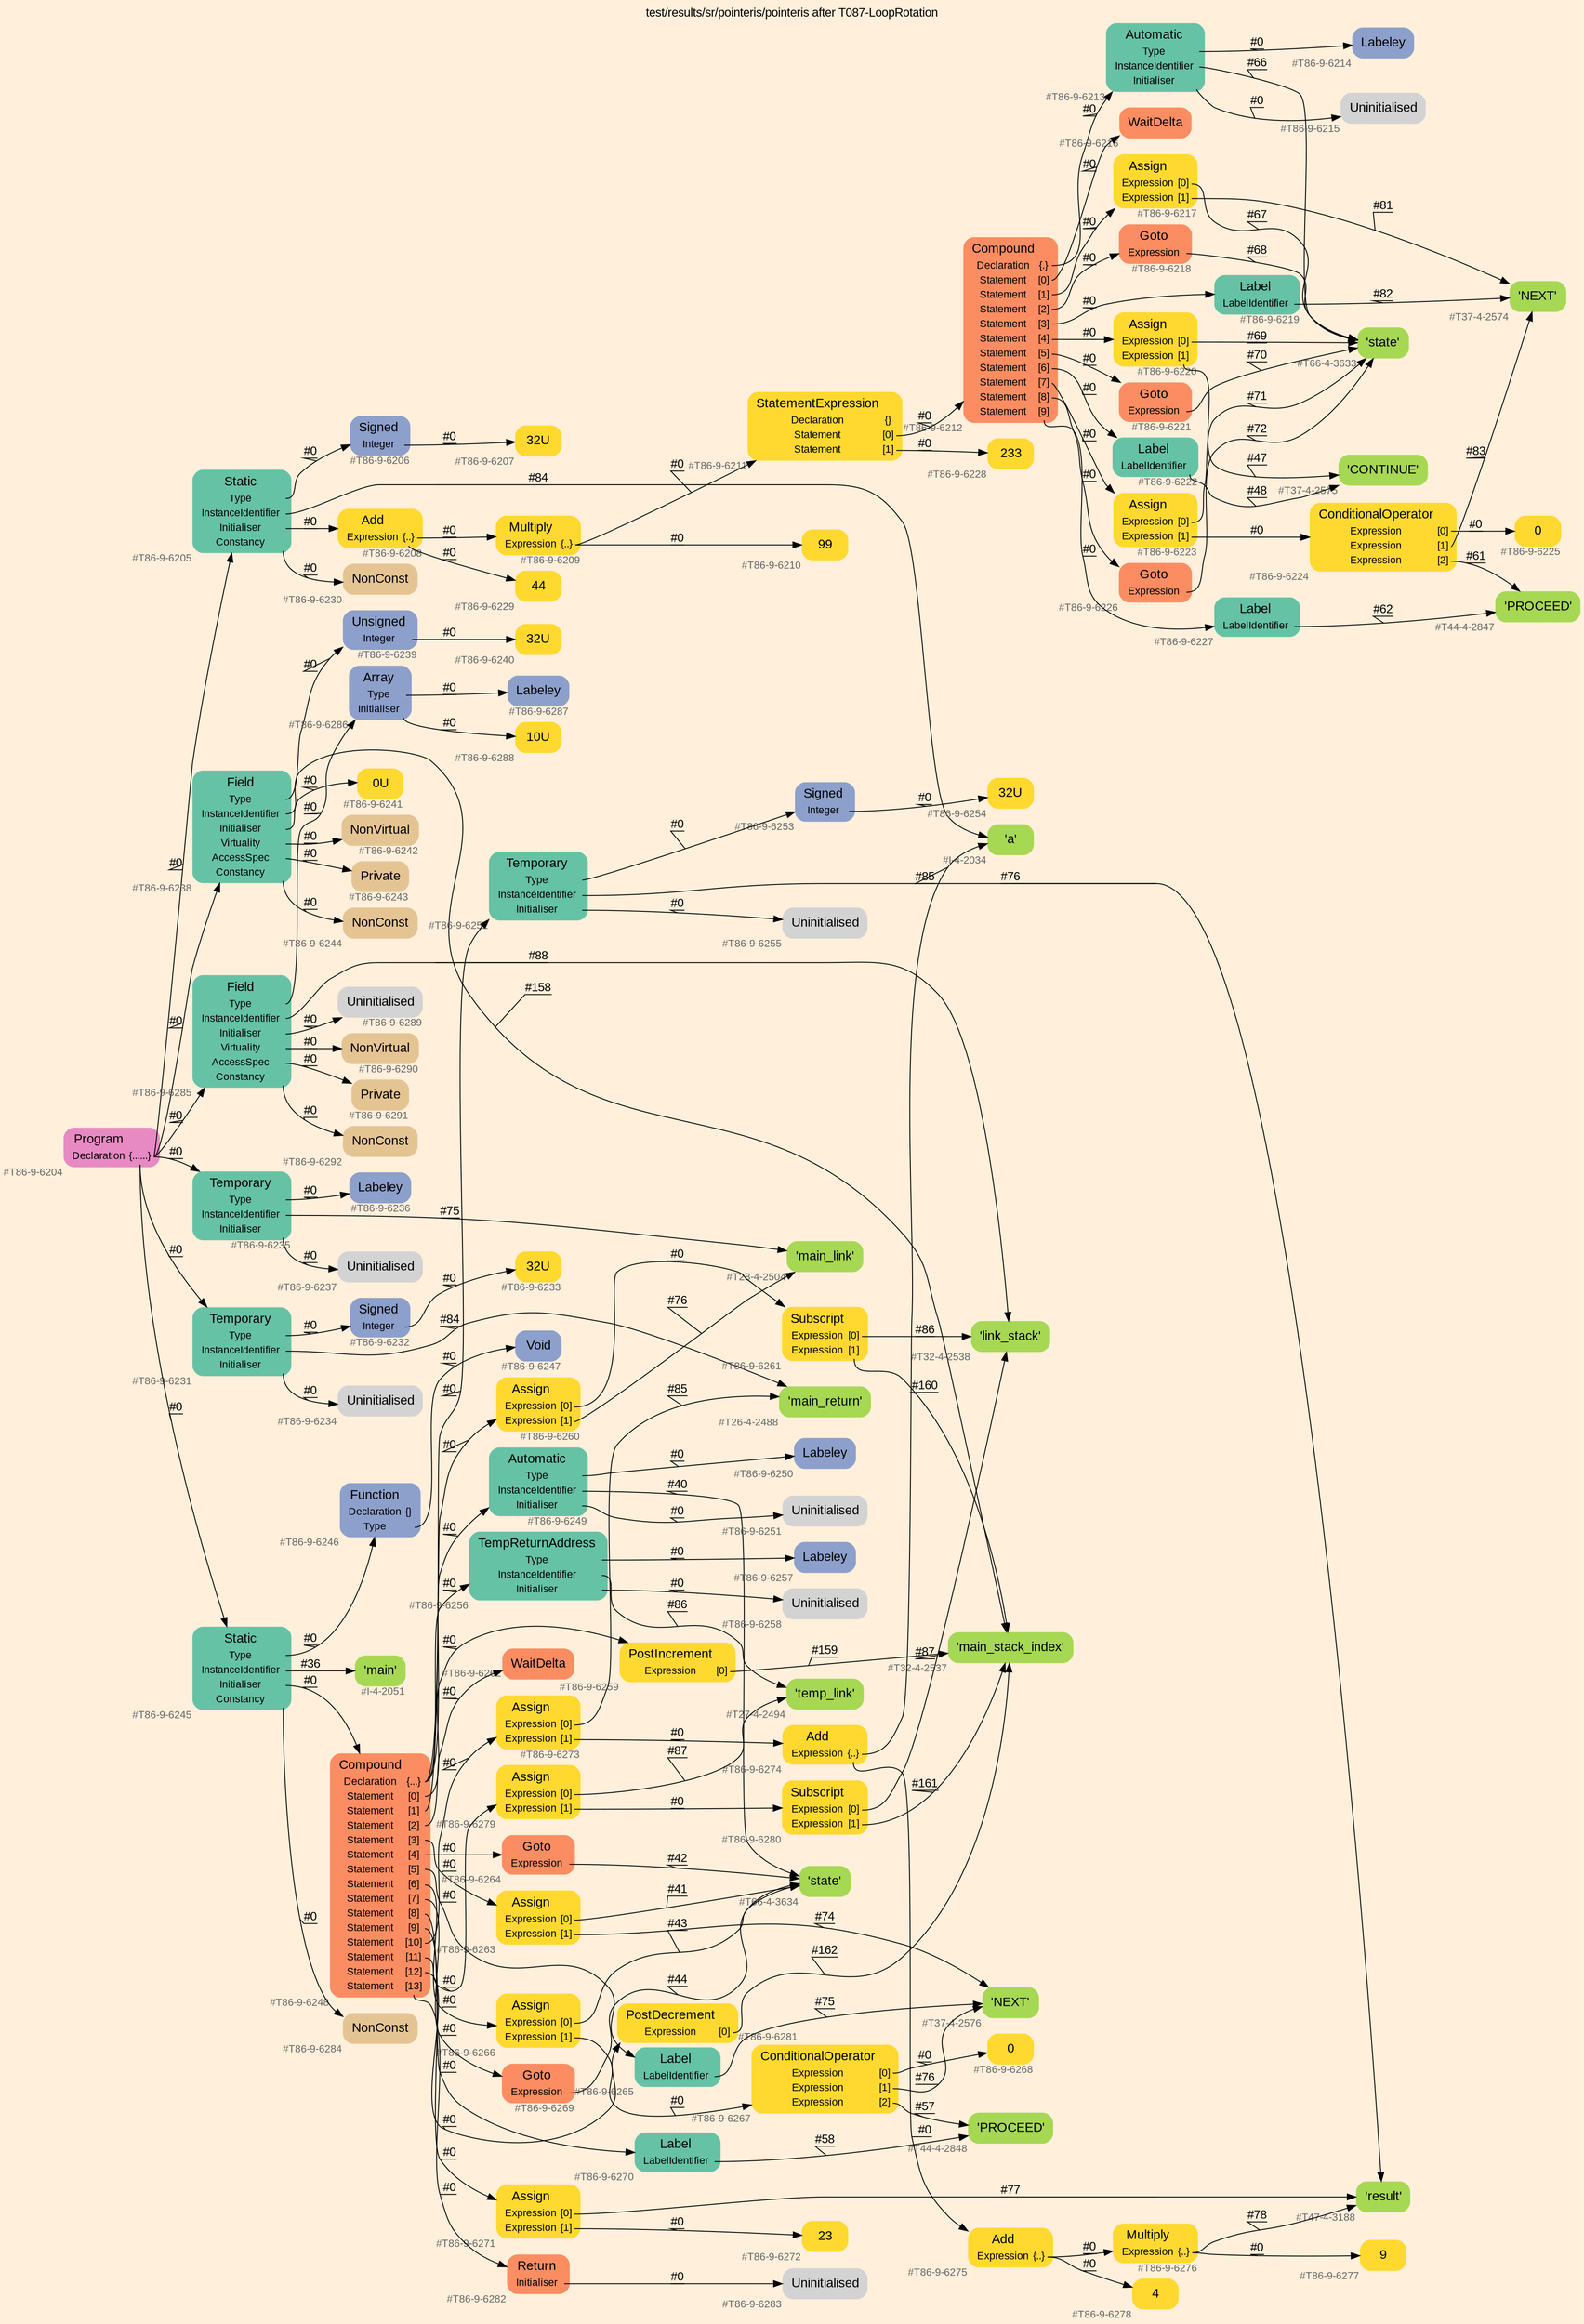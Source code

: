 digraph "test/results/sr/pointeris/pointeris after T087-LoopRotation" {
label = "test/results/sr/pointeris/pointeris after T087-LoopRotation"
labelloc = t
graph [
    rankdir = "LR"
    ranksep = 0.3
    bgcolor = antiquewhite1
    color = black
    fontcolor = black
    fontname = "Arial"
];
node [
    fontname = "Arial"
];
edge [
    fontname = "Arial"
];

// -------------------- node figure --------------------
// -------- block #T86-9-6204 ----------
"#T86-9-6204" [
    fillcolor = "/set28/4"
    xlabel = "#T86-9-6204"
    fontsize = "12"
    fontcolor = grey40
    shape = "plaintext"
    label = <<TABLE BORDER="0" CELLBORDER="0" CELLSPACING="0">
     <TR><TD><FONT COLOR="black" POINT-SIZE="15">Program</FONT></TD></TR>
     <TR><TD><FONT COLOR="black" POINT-SIZE="12">Declaration</FONT></TD><TD PORT="port0"><FONT COLOR="black" POINT-SIZE="12">{......}</FONT></TD></TR>
    </TABLE>>
    style = "rounded,filled"
];

// -------- block #T86-9-6205 ----------
"#T86-9-6205" [
    fillcolor = "/set28/1"
    xlabel = "#T86-9-6205"
    fontsize = "12"
    fontcolor = grey40
    shape = "plaintext"
    label = <<TABLE BORDER="0" CELLBORDER="0" CELLSPACING="0">
     <TR><TD><FONT COLOR="black" POINT-SIZE="15">Static</FONT></TD></TR>
     <TR><TD><FONT COLOR="black" POINT-SIZE="12">Type</FONT></TD><TD PORT="port0"></TD></TR>
     <TR><TD><FONT COLOR="black" POINT-SIZE="12">InstanceIdentifier</FONT></TD><TD PORT="port1"></TD></TR>
     <TR><TD><FONT COLOR="black" POINT-SIZE="12">Initialiser</FONT></TD><TD PORT="port2"></TD></TR>
     <TR><TD><FONT COLOR="black" POINT-SIZE="12">Constancy</FONT></TD><TD PORT="port3"></TD></TR>
    </TABLE>>
    style = "rounded,filled"
];

// -------- block #T86-9-6206 ----------
"#T86-9-6206" [
    fillcolor = "/set28/3"
    xlabel = "#T86-9-6206"
    fontsize = "12"
    fontcolor = grey40
    shape = "plaintext"
    label = <<TABLE BORDER="0" CELLBORDER="0" CELLSPACING="0">
     <TR><TD><FONT COLOR="black" POINT-SIZE="15">Signed</FONT></TD></TR>
     <TR><TD><FONT COLOR="black" POINT-SIZE="12">Integer</FONT></TD><TD PORT="port0"></TD></TR>
    </TABLE>>
    style = "rounded,filled"
];

// -------- block #T86-9-6207 ----------
"#T86-9-6207" [
    fillcolor = "/set28/6"
    xlabel = "#T86-9-6207"
    fontsize = "12"
    fontcolor = grey40
    shape = "plaintext"
    label = <<TABLE BORDER="0" CELLBORDER="0" CELLSPACING="0">
     <TR><TD><FONT COLOR="black" POINT-SIZE="15">32U</FONT></TD></TR>
    </TABLE>>
    style = "rounded,filled"
];

// -------- block #I-4-2034 ----------
"#I-4-2034" [
    fillcolor = "/set28/5"
    xlabel = "#I-4-2034"
    fontsize = "12"
    fontcolor = grey40
    shape = "plaintext"
    label = <<TABLE BORDER="0" CELLBORDER="0" CELLSPACING="0">
     <TR><TD><FONT COLOR="black" POINT-SIZE="15">'a'</FONT></TD></TR>
    </TABLE>>
    style = "rounded,filled"
];

// -------- block #T86-9-6208 ----------
"#T86-9-6208" [
    fillcolor = "/set28/6"
    xlabel = "#T86-9-6208"
    fontsize = "12"
    fontcolor = grey40
    shape = "plaintext"
    label = <<TABLE BORDER="0" CELLBORDER="0" CELLSPACING="0">
     <TR><TD><FONT COLOR="black" POINT-SIZE="15">Add</FONT></TD></TR>
     <TR><TD><FONT COLOR="black" POINT-SIZE="12">Expression</FONT></TD><TD PORT="port0"><FONT COLOR="black" POINT-SIZE="12">{..}</FONT></TD></TR>
    </TABLE>>
    style = "rounded,filled"
];

// -------- block #T86-9-6209 ----------
"#T86-9-6209" [
    fillcolor = "/set28/6"
    xlabel = "#T86-9-6209"
    fontsize = "12"
    fontcolor = grey40
    shape = "plaintext"
    label = <<TABLE BORDER="0" CELLBORDER="0" CELLSPACING="0">
     <TR><TD><FONT COLOR="black" POINT-SIZE="15">Multiply</FONT></TD></TR>
     <TR><TD><FONT COLOR="black" POINT-SIZE="12">Expression</FONT></TD><TD PORT="port0"><FONT COLOR="black" POINT-SIZE="12">{..}</FONT></TD></TR>
    </TABLE>>
    style = "rounded,filled"
];

// -------- block #T86-9-6210 ----------
"#T86-9-6210" [
    fillcolor = "/set28/6"
    xlabel = "#T86-9-6210"
    fontsize = "12"
    fontcolor = grey40
    shape = "plaintext"
    label = <<TABLE BORDER="0" CELLBORDER="0" CELLSPACING="0">
     <TR><TD><FONT COLOR="black" POINT-SIZE="15">99</FONT></TD></TR>
    </TABLE>>
    style = "rounded,filled"
];

// -------- block #T86-9-6211 ----------
"#T86-9-6211" [
    fillcolor = "/set28/6"
    xlabel = "#T86-9-6211"
    fontsize = "12"
    fontcolor = grey40
    shape = "plaintext"
    label = <<TABLE BORDER="0" CELLBORDER="0" CELLSPACING="0">
     <TR><TD><FONT COLOR="black" POINT-SIZE="15">StatementExpression</FONT></TD></TR>
     <TR><TD><FONT COLOR="black" POINT-SIZE="12">Declaration</FONT></TD><TD PORT="port0"><FONT COLOR="black" POINT-SIZE="12">{}</FONT></TD></TR>
     <TR><TD><FONT COLOR="black" POINT-SIZE="12">Statement</FONT></TD><TD PORT="port1"><FONT COLOR="black" POINT-SIZE="12">[0]</FONT></TD></TR>
     <TR><TD><FONT COLOR="black" POINT-SIZE="12">Statement</FONT></TD><TD PORT="port2"><FONT COLOR="black" POINT-SIZE="12">[1]</FONT></TD></TR>
    </TABLE>>
    style = "rounded,filled"
];

// -------- block #T86-9-6212 ----------
"#T86-9-6212" [
    fillcolor = "/set28/2"
    xlabel = "#T86-9-6212"
    fontsize = "12"
    fontcolor = grey40
    shape = "plaintext"
    label = <<TABLE BORDER="0" CELLBORDER="0" CELLSPACING="0">
     <TR><TD><FONT COLOR="black" POINT-SIZE="15">Compound</FONT></TD></TR>
     <TR><TD><FONT COLOR="black" POINT-SIZE="12">Declaration</FONT></TD><TD PORT="port0"><FONT COLOR="black" POINT-SIZE="12">{.}</FONT></TD></TR>
     <TR><TD><FONT COLOR="black" POINT-SIZE="12">Statement</FONT></TD><TD PORT="port1"><FONT COLOR="black" POINT-SIZE="12">[0]</FONT></TD></TR>
     <TR><TD><FONT COLOR="black" POINT-SIZE="12">Statement</FONT></TD><TD PORT="port2"><FONT COLOR="black" POINT-SIZE="12">[1]</FONT></TD></TR>
     <TR><TD><FONT COLOR="black" POINT-SIZE="12">Statement</FONT></TD><TD PORT="port3"><FONT COLOR="black" POINT-SIZE="12">[2]</FONT></TD></TR>
     <TR><TD><FONT COLOR="black" POINT-SIZE="12">Statement</FONT></TD><TD PORT="port4"><FONT COLOR="black" POINT-SIZE="12">[3]</FONT></TD></TR>
     <TR><TD><FONT COLOR="black" POINT-SIZE="12">Statement</FONT></TD><TD PORT="port5"><FONT COLOR="black" POINT-SIZE="12">[4]</FONT></TD></TR>
     <TR><TD><FONT COLOR="black" POINT-SIZE="12">Statement</FONT></TD><TD PORT="port6"><FONT COLOR="black" POINT-SIZE="12">[5]</FONT></TD></TR>
     <TR><TD><FONT COLOR="black" POINT-SIZE="12">Statement</FONT></TD><TD PORT="port7"><FONT COLOR="black" POINT-SIZE="12">[6]</FONT></TD></TR>
     <TR><TD><FONT COLOR="black" POINT-SIZE="12">Statement</FONT></TD><TD PORT="port8"><FONT COLOR="black" POINT-SIZE="12">[7]</FONT></TD></TR>
     <TR><TD><FONT COLOR="black" POINT-SIZE="12">Statement</FONT></TD><TD PORT="port9"><FONT COLOR="black" POINT-SIZE="12">[8]</FONT></TD></TR>
     <TR><TD><FONT COLOR="black" POINT-SIZE="12">Statement</FONT></TD><TD PORT="port10"><FONT COLOR="black" POINT-SIZE="12">[9]</FONT></TD></TR>
    </TABLE>>
    style = "rounded,filled"
];

// -------- block #T86-9-6213 ----------
"#T86-9-6213" [
    fillcolor = "/set28/1"
    xlabel = "#T86-9-6213"
    fontsize = "12"
    fontcolor = grey40
    shape = "plaintext"
    label = <<TABLE BORDER="0" CELLBORDER="0" CELLSPACING="0">
     <TR><TD><FONT COLOR="black" POINT-SIZE="15">Automatic</FONT></TD></TR>
     <TR><TD><FONT COLOR="black" POINT-SIZE="12">Type</FONT></TD><TD PORT="port0"></TD></TR>
     <TR><TD><FONT COLOR="black" POINT-SIZE="12">InstanceIdentifier</FONT></TD><TD PORT="port1"></TD></TR>
     <TR><TD><FONT COLOR="black" POINT-SIZE="12">Initialiser</FONT></TD><TD PORT="port2"></TD></TR>
    </TABLE>>
    style = "rounded,filled"
];

// -------- block #T86-9-6214 ----------
"#T86-9-6214" [
    fillcolor = "/set28/3"
    xlabel = "#T86-9-6214"
    fontsize = "12"
    fontcolor = grey40
    shape = "plaintext"
    label = <<TABLE BORDER="0" CELLBORDER="0" CELLSPACING="0">
     <TR><TD><FONT COLOR="black" POINT-SIZE="15">Labeley</FONT></TD></TR>
    </TABLE>>
    style = "rounded,filled"
];

// -------- block #T66-4-3633 ----------
"#T66-4-3633" [
    fillcolor = "/set28/5"
    xlabel = "#T66-4-3633"
    fontsize = "12"
    fontcolor = grey40
    shape = "plaintext"
    label = <<TABLE BORDER="0" CELLBORDER="0" CELLSPACING="0">
     <TR><TD><FONT COLOR="black" POINT-SIZE="15">'state'</FONT></TD></TR>
    </TABLE>>
    style = "rounded,filled"
];

// -------- block #T86-9-6215 ----------
"#T86-9-6215" [
    xlabel = "#T86-9-6215"
    fontsize = "12"
    fontcolor = grey40
    shape = "plaintext"
    label = <<TABLE BORDER="0" CELLBORDER="0" CELLSPACING="0">
     <TR><TD><FONT COLOR="black" POINT-SIZE="15">Uninitialised</FONT></TD></TR>
    </TABLE>>
    style = "rounded,filled"
];

// -------- block #T86-9-6216 ----------
"#T86-9-6216" [
    fillcolor = "/set28/2"
    xlabel = "#T86-9-6216"
    fontsize = "12"
    fontcolor = grey40
    shape = "plaintext"
    label = <<TABLE BORDER="0" CELLBORDER="0" CELLSPACING="0">
     <TR><TD><FONT COLOR="black" POINT-SIZE="15">WaitDelta</FONT></TD></TR>
    </TABLE>>
    style = "rounded,filled"
];

// -------- block #T86-9-6217 ----------
"#T86-9-6217" [
    fillcolor = "/set28/6"
    xlabel = "#T86-9-6217"
    fontsize = "12"
    fontcolor = grey40
    shape = "plaintext"
    label = <<TABLE BORDER="0" CELLBORDER="0" CELLSPACING="0">
     <TR><TD><FONT COLOR="black" POINT-SIZE="15">Assign</FONT></TD></TR>
     <TR><TD><FONT COLOR="black" POINT-SIZE="12">Expression</FONT></TD><TD PORT="port0"><FONT COLOR="black" POINT-SIZE="12">[0]</FONT></TD></TR>
     <TR><TD><FONT COLOR="black" POINT-SIZE="12">Expression</FONT></TD><TD PORT="port1"><FONT COLOR="black" POINT-SIZE="12">[1]</FONT></TD></TR>
    </TABLE>>
    style = "rounded,filled"
];

// -------- block #T37-4-2574 ----------
"#T37-4-2574" [
    fillcolor = "/set28/5"
    xlabel = "#T37-4-2574"
    fontsize = "12"
    fontcolor = grey40
    shape = "plaintext"
    label = <<TABLE BORDER="0" CELLBORDER="0" CELLSPACING="0">
     <TR><TD><FONT COLOR="black" POINT-SIZE="15">'NEXT'</FONT></TD></TR>
    </TABLE>>
    style = "rounded,filled"
];

// -------- block #T86-9-6218 ----------
"#T86-9-6218" [
    fillcolor = "/set28/2"
    xlabel = "#T86-9-6218"
    fontsize = "12"
    fontcolor = grey40
    shape = "plaintext"
    label = <<TABLE BORDER="0" CELLBORDER="0" CELLSPACING="0">
     <TR><TD><FONT COLOR="black" POINT-SIZE="15">Goto</FONT></TD></TR>
     <TR><TD><FONT COLOR="black" POINT-SIZE="12">Expression</FONT></TD><TD PORT="port0"></TD></TR>
    </TABLE>>
    style = "rounded,filled"
];

// -------- block #T86-9-6219 ----------
"#T86-9-6219" [
    fillcolor = "/set28/1"
    xlabel = "#T86-9-6219"
    fontsize = "12"
    fontcolor = grey40
    shape = "plaintext"
    label = <<TABLE BORDER="0" CELLBORDER="0" CELLSPACING="0">
     <TR><TD><FONT COLOR="black" POINT-SIZE="15">Label</FONT></TD></TR>
     <TR><TD><FONT COLOR="black" POINT-SIZE="12">LabelIdentifier</FONT></TD><TD PORT="port0"></TD></TR>
    </TABLE>>
    style = "rounded,filled"
];

// -------- block #T86-9-6220 ----------
"#T86-9-6220" [
    fillcolor = "/set28/6"
    xlabel = "#T86-9-6220"
    fontsize = "12"
    fontcolor = grey40
    shape = "plaintext"
    label = <<TABLE BORDER="0" CELLBORDER="0" CELLSPACING="0">
     <TR><TD><FONT COLOR="black" POINT-SIZE="15">Assign</FONT></TD></TR>
     <TR><TD><FONT COLOR="black" POINT-SIZE="12">Expression</FONT></TD><TD PORT="port0"><FONT COLOR="black" POINT-SIZE="12">[0]</FONT></TD></TR>
     <TR><TD><FONT COLOR="black" POINT-SIZE="12">Expression</FONT></TD><TD PORT="port1"><FONT COLOR="black" POINT-SIZE="12">[1]</FONT></TD></TR>
    </TABLE>>
    style = "rounded,filled"
];

// -------- block #T37-4-2575 ----------
"#T37-4-2575" [
    fillcolor = "/set28/5"
    xlabel = "#T37-4-2575"
    fontsize = "12"
    fontcolor = grey40
    shape = "plaintext"
    label = <<TABLE BORDER="0" CELLBORDER="0" CELLSPACING="0">
     <TR><TD><FONT COLOR="black" POINT-SIZE="15">'CONTINUE'</FONT></TD></TR>
    </TABLE>>
    style = "rounded,filled"
];

// -------- block #T86-9-6221 ----------
"#T86-9-6221" [
    fillcolor = "/set28/2"
    xlabel = "#T86-9-6221"
    fontsize = "12"
    fontcolor = grey40
    shape = "plaintext"
    label = <<TABLE BORDER="0" CELLBORDER="0" CELLSPACING="0">
     <TR><TD><FONT COLOR="black" POINT-SIZE="15">Goto</FONT></TD></TR>
     <TR><TD><FONT COLOR="black" POINT-SIZE="12">Expression</FONT></TD><TD PORT="port0"></TD></TR>
    </TABLE>>
    style = "rounded,filled"
];

// -------- block #T86-9-6222 ----------
"#T86-9-6222" [
    fillcolor = "/set28/1"
    xlabel = "#T86-9-6222"
    fontsize = "12"
    fontcolor = grey40
    shape = "plaintext"
    label = <<TABLE BORDER="0" CELLBORDER="0" CELLSPACING="0">
     <TR><TD><FONT COLOR="black" POINT-SIZE="15">Label</FONT></TD></TR>
     <TR><TD><FONT COLOR="black" POINT-SIZE="12">LabelIdentifier</FONT></TD><TD PORT="port0"></TD></TR>
    </TABLE>>
    style = "rounded,filled"
];

// -------- block #T86-9-6223 ----------
"#T86-9-6223" [
    fillcolor = "/set28/6"
    xlabel = "#T86-9-6223"
    fontsize = "12"
    fontcolor = grey40
    shape = "plaintext"
    label = <<TABLE BORDER="0" CELLBORDER="0" CELLSPACING="0">
     <TR><TD><FONT COLOR="black" POINT-SIZE="15">Assign</FONT></TD></TR>
     <TR><TD><FONT COLOR="black" POINT-SIZE="12">Expression</FONT></TD><TD PORT="port0"><FONT COLOR="black" POINT-SIZE="12">[0]</FONT></TD></TR>
     <TR><TD><FONT COLOR="black" POINT-SIZE="12">Expression</FONT></TD><TD PORT="port1"><FONT COLOR="black" POINT-SIZE="12">[1]</FONT></TD></TR>
    </TABLE>>
    style = "rounded,filled"
];

// -------- block #T86-9-6224 ----------
"#T86-9-6224" [
    fillcolor = "/set28/6"
    xlabel = "#T86-9-6224"
    fontsize = "12"
    fontcolor = grey40
    shape = "plaintext"
    label = <<TABLE BORDER="0" CELLBORDER="0" CELLSPACING="0">
     <TR><TD><FONT COLOR="black" POINT-SIZE="15">ConditionalOperator</FONT></TD></TR>
     <TR><TD><FONT COLOR="black" POINT-SIZE="12">Expression</FONT></TD><TD PORT="port0"><FONT COLOR="black" POINT-SIZE="12">[0]</FONT></TD></TR>
     <TR><TD><FONT COLOR="black" POINT-SIZE="12">Expression</FONT></TD><TD PORT="port1"><FONT COLOR="black" POINT-SIZE="12">[1]</FONT></TD></TR>
     <TR><TD><FONT COLOR="black" POINT-SIZE="12">Expression</FONT></TD><TD PORT="port2"><FONT COLOR="black" POINT-SIZE="12">[2]</FONT></TD></TR>
    </TABLE>>
    style = "rounded,filled"
];

// -------- block #T86-9-6225 ----------
"#T86-9-6225" [
    fillcolor = "/set28/6"
    xlabel = "#T86-9-6225"
    fontsize = "12"
    fontcolor = grey40
    shape = "plaintext"
    label = <<TABLE BORDER="0" CELLBORDER="0" CELLSPACING="0">
     <TR><TD><FONT COLOR="black" POINT-SIZE="15">0</FONT></TD></TR>
    </TABLE>>
    style = "rounded,filled"
];

// -------- block #T44-4-2847 ----------
"#T44-4-2847" [
    fillcolor = "/set28/5"
    xlabel = "#T44-4-2847"
    fontsize = "12"
    fontcolor = grey40
    shape = "plaintext"
    label = <<TABLE BORDER="0" CELLBORDER="0" CELLSPACING="0">
     <TR><TD><FONT COLOR="black" POINT-SIZE="15">'PROCEED'</FONT></TD></TR>
    </TABLE>>
    style = "rounded,filled"
];

// -------- block #T86-9-6226 ----------
"#T86-9-6226" [
    fillcolor = "/set28/2"
    xlabel = "#T86-9-6226"
    fontsize = "12"
    fontcolor = grey40
    shape = "plaintext"
    label = <<TABLE BORDER="0" CELLBORDER="0" CELLSPACING="0">
     <TR><TD><FONT COLOR="black" POINT-SIZE="15">Goto</FONT></TD></TR>
     <TR><TD><FONT COLOR="black" POINT-SIZE="12">Expression</FONT></TD><TD PORT="port0"></TD></TR>
    </TABLE>>
    style = "rounded,filled"
];

// -------- block #T86-9-6227 ----------
"#T86-9-6227" [
    fillcolor = "/set28/1"
    xlabel = "#T86-9-6227"
    fontsize = "12"
    fontcolor = grey40
    shape = "plaintext"
    label = <<TABLE BORDER="0" CELLBORDER="0" CELLSPACING="0">
     <TR><TD><FONT COLOR="black" POINT-SIZE="15">Label</FONT></TD></TR>
     <TR><TD><FONT COLOR="black" POINT-SIZE="12">LabelIdentifier</FONT></TD><TD PORT="port0"></TD></TR>
    </TABLE>>
    style = "rounded,filled"
];

// -------- block #T86-9-6228 ----------
"#T86-9-6228" [
    fillcolor = "/set28/6"
    xlabel = "#T86-9-6228"
    fontsize = "12"
    fontcolor = grey40
    shape = "plaintext"
    label = <<TABLE BORDER="0" CELLBORDER="0" CELLSPACING="0">
     <TR><TD><FONT COLOR="black" POINT-SIZE="15">233</FONT></TD></TR>
    </TABLE>>
    style = "rounded,filled"
];

// -------- block #T86-9-6229 ----------
"#T86-9-6229" [
    fillcolor = "/set28/6"
    xlabel = "#T86-9-6229"
    fontsize = "12"
    fontcolor = grey40
    shape = "plaintext"
    label = <<TABLE BORDER="0" CELLBORDER="0" CELLSPACING="0">
     <TR><TD><FONT COLOR="black" POINT-SIZE="15">44</FONT></TD></TR>
    </TABLE>>
    style = "rounded,filled"
];

// -------- block #T86-9-6230 ----------
"#T86-9-6230" [
    fillcolor = "/set28/7"
    xlabel = "#T86-9-6230"
    fontsize = "12"
    fontcolor = grey40
    shape = "plaintext"
    label = <<TABLE BORDER="0" CELLBORDER="0" CELLSPACING="0">
     <TR><TD><FONT COLOR="black" POINT-SIZE="15">NonConst</FONT></TD></TR>
    </TABLE>>
    style = "rounded,filled"
];

// -------- block #T86-9-6231 ----------
"#T86-9-6231" [
    fillcolor = "/set28/1"
    xlabel = "#T86-9-6231"
    fontsize = "12"
    fontcolor = grey40
    shape = "plaintext"
    label = <<TABLE BORDER="0" CELLBORDER="0" CELLSPACING="0">
     <TR><TD><FONT COLOR="black" POINT-SIZE="15">Temporary</FONT></TD></TR>
     <TR><TD><FONT COLOR="black" POINT-SIZE="12">Type</FONT></TD><TD PORT="port0"></TD></TR>
     <TR><TD><FONT COLOR="black" POINT-SIZE="12">InstanceIdentifier</FONT></TD><TD PORT="port1"></TD></TR>
     <TR><TD><FONT COLOR="black" POINT-SIZE="12">Initialiser</FONT></TD><TD PORT="port2"></TD></TR>
    </TABLE>>
    style = "rounded,filled"
];

// -------- block #T86-9-6232 ----------
"#T86-9-6232" [
    fillcolor = "/set28/3"
    xlabel = "#T86-9-6232"
    fontsize = "12"
    fontcolor = grey40
    shape = "plaintext"
    label = <<TABLE BORDER="0" CELLBORDER="0" CELLSPACING="0">
     <TR><TD><FONT COLOR="black" POINT-SIZE="15">Signed</FONT></TD></TR>
     <TR><TD><FONT COLOR="black" POINT-SIZE="12">Integer</FONT></TD><TD PORT="port0"></TD></TR>
    </TABLE>>
    style = "rounded,filled"
];

// -------- block #T86-9-6233 ----------
"#T86-9-6233" [
    fillcolor = "/set28/6"
    xlabel = "#T86-9-6233"
    fontsize = "12"
    fontcolor = grey40
    shape = "plaintext"
    label = <<TABLE BORDER="0" CELLBORDER="0" CELLSPACING="0">
     <TR><TD><FONT COLOR="black" POINT-SIZE="15">32U</FONT></TD></TR>
    </TABLE>>
    style = "rounded,filled"
];

// -------- block #T26-4-2488 ----------
"#T26-4-2488" [
    fillcolor = "/set28/5"
    xlabel = "#T26-4-2488"
    fontsize = "12"
    fontcolor = grey40
    shape = "plaintext"
    label = <<TABLE BORDER="0" CELLBORDER="0" CELLSPACING="0">
     <TR><TD><FONT COLOR="black" POINT-SIZE="15">'main_return'</FONT></TD></TR>
    </TABLE>>
    style = "rounded,filled"
];

// -------- block #T86-9-6234 ----------
"#T86-9-6234" [
    xlabel = "#T86-9-6234"
    fontsize = "12"
    fontcolor = grey40
    shape = "plaintext"
    label = <<TABLE BORDER="0" CELLBORDER="0" CELLSPACING="0">
     <TR><TD><FONT COLOR="black" POINT-SIZE="15">Uninitialised</FONT></TD></TR>
    </TABLE>>
    style = "rounded,filled"
];

// -------- block #T86-9-6235 ----------
"#T86-9-6235" [
    fillcolor = "/set28/1"
    xlabel = "#T86-9-6235"
    fontsize = "12"
    fontcolor = grey40
    shape = "plaintext"
    label = <<TABLE BORDER="0" CELLBORDER="0" CELLSPACING="0">
     <TR><TD><FONT COLOR="black" POINT-SIZE="15">Temporary</FONT></TD></TR>
     <TR><TD><FONT COLOR="black" POINT-SIZE="12">Type</FONT></TD><TD PORT="port0"></TD></TR>
     <TR><TD><FONT COLOR="black" POINT-SIZE="12">InstanceIdentifier</FONT></TD><TD PORT="port1"></TD></TR>
     <TR><TD><FONT COLOR="black" POINT-SIZE="12">Initialiser</FONT></TD><TD PORT="port2"></TD></TR>
    </TABLE>>
    style = "rounded,filled"
];

// -------- block #T86-9-6236 ----------
"#T86-9-6236" [
    fillcolor = "/set28/3"
    xlabel = "#T86-9-6236"
    fontsize = "12"
    fontcolor = grey40
    shape = "plaintext"
    label = <<TABLE BORDER="0" CELLBORDER="0" CELLSPACING="0">
     <TR><TD><FONT COLOR="black" POINT-SIZE="15">Labeley</FONT></TD></TR>
    </TABLE>>
    style = "rounded,filled"
];

// -------- block #T28-4-2504 ----------
"#T28-4-2504" [
    fillcolor = "/set28/5"
    xlabel = "#T28-4-2504"
    fontsize = "12"
    fontcolor = grey40
    shape = "plaintext"
    label = <<TABLE BORDER="0" CELLBORDER="0" CELLSPACING="0">
     <TR><TD><FONT COLOR="black" POINT-SIZE="15">'main_link'</FONT></TD></TR>
    </TABLE>>
    style = "rounded,filled"
];

// -------- block #T86-9-6237 ----------
"#T86-9-6237" [
    xlabel = "#T86-9-6237"
    fontsize = "12"
    fontcolor = grey40
    shape = "plaintext"
    label = <<TABLE BORDER="0" CELLBORDER="0" CELLSPACING="0">
     <TR><TD><FONT COLOR="black" POINT-SIZE="15">Uninitialised</FONT></TD></TR>
    </TABLE>>
    style = "rounded,filled"
];

// -------- block #T86-9-6238 ----------
"#T86-9-6238" [
    fillcolor = "/set28/1"
    xlabel = "#T86-9-6238"
    fontsize = "12"
    fontcolor = grey40
    shape = "plaintext"
    label = <<TABLE BORDER="0" CELLBORDER="0" CELLSPACING="0">
     <TR><TD><FONT COLOR="black" POINT-SIZE="15">Field</FONT></TD></TR>
     <TR><TD><FONT COLOR="black" POINT-SIZE="12">Type</FONT></TD><TD PORT="port0"></TD></TR>
     <TR><TD><FONT COLOR="black" POINT-SIZE="12">InstanceIdentifier</FONT></TD><TD PORT="port1"></TD></TR>
     <TR><TD><FONT COLOR="black" POINT-SIZE="12">Initialiser</FONT></TD><TD PORT="port2"></TD></TR>
     <TR><TD><FONT COLOR="black" POINT-SIZE="12">Virtuality</FONT></TD><TD PORT="port3"></TD></TR>
     <TR><TD><FONT COLOR="black" POINT-SIZE="12">AccessSpec</FONT></TD><TD PORT="port4"></TD></TR>
     <TR><TD><FONT COLOR="black" POINT-SIZE="12">Constancy</FONT></TD><TD PORT="port5"></TD></TR>
    </TABLE>>
    style = "rounded,filled"
];

// -------- block #T86-9-6239 ----------
"#T86-9-6239" [
    fillcolor = "/set28/3"
    xlabel = "#T86-9-6239"
    fontsize = "12"
    fontcolor = grey40
    shape = "plaintext"
    label = <<TABLE BORDER="0" CELLBORDER="0" CELLSPACING="0">
     <TR><TD><FONT COLOR="black" POINT-SIZE="15">Unsigned</FONT></TD></TR>
     <TR><TD><FONT COLOR="black" POINT-SIZE="12">Integer</FONT></TD><TD PORT="port0"></TD></TR>
    </TABLE>>
    style = "rounded,filled"
];

// -------- block #T86-9-6240 ----------
"#T86-9-6240" [
    fillcolor = "/set28/6"
    xlabel = "#T86-9-6240"
    fontsize = "12"
    fontcolor = grey40
    shape = "plaintext"
    label = <<TABLE BORDER="0" CELLBORDER="0" CELLSPACING="0">
     <TR><TD><FONT COLOR="black" POINT-SIZE="15">32U</FONT></TD></TR>
    </TABLE>>
    style = "rounded,filled"
];

// -------- block #T32-4-2537 ----------
"#T32-4-2537" [
    fillcolor = "/set28/5"
    xlabel = "#T32-4-2537"
    fontsize = "12"
    fontcolor = grey40
    shape = "plaintext"
    label = <<TABLE BORDER="0" CELLBORDER="0" CELLSPACING="0">
     <TR><TD><FONT COLOR="black" POINT-SIZE="15">'main_stack_index'</FONT></TD></TR>
    </TABLE>>
    style = "rounded,filled"
];

// -------- block #T86-9-6241 ----------
"#T86-9-6241" [
    fillcolor = "/set28/6"
    xlabel = "#T86-9-6241"
    fontsize = "12"
    fontcolor = grey40
    shape = "plaintext"
    label = <<TABLE BORDER="0" CELLBORDER="0" CELLSPACING="0">
     <TR><TD><FONT COLOR="black" POINT-SIZE="15">0U</FONT></TD></TR>
    </TABLE>>
    style = "rounded,filled"
];

// -------- block #T86-9-6242 ----------
"#T86-9-6242" [
    fillcolor = "/set28/7"
    xlabel = "#T86-9-6242"
    fontsize = "12"
    fontcolor = grey40
    shape = "plaintext"
    label = <<TABLE BORDER="0" CELLBORDER="0" CELLSPACING="0">
     <TR><TD><FONT COLOR="black" POINT-SIZE="15">NonVirtual</FONT></TD></TR>
    </TABLE>>
    style = "rounded,filled"
];

// -------- block #T86-9-6243 ----------
"#T86-9-6243" [
    fillcolor = "/set28/7"
    xlabel = "#T86-9-6243"
    fontsize = "12"
    fontcolor = grey40
    shape = "plaintext"
    label = <<TABLE BORDER="0" CELLBORDER="0" CELLSPACING="0">
     <TR><TD><FONT COLOR="black" POINT-SIZE="15">Private</FONT></TD></TR>
    </TABLE>>
    style = "rounded,filled"
];

// -------- block #T86-9-6244 ----------
"#T86-9-6244" [
    fillcolor = "/set28/7"
    xlabel = "#T86-9-6244"
    fontsize = "12"
    fontcolor = grey40
    shape = "plaintext"
    label = <<TABLE BORDER="0" CELLBORDER="0" CELLSPACING="0">
     <TR><TD><FONT COLOR="black" POINT-SIZE="15">NonConst</FONT></TD></TR>
    </TABLE>>
    style = "rounded,filled"
];

// -------- block #T86-9-6245 ----------
"#T86-9-6245" [
    fillcolor = "/set28/1"
    xlabel = "#T86-9-6245"
    fontsize = "12"
    fontcolor = grey40
    shape = "plaintext"
    label = <<TABLE BORDER="0" CELLBORDER="0" CELLSPACING="0">
     <TR><TD><FONT COLOR="black" POINT-SIZE="15">Static</FONT></TD></TR>
     <TR><TD><FONT COLOR="black" POINT-SIZE="12">Type</FONT></TD><TD PORT="port0"></TD></TR>
     <TR><TD><FONT COLOR="black" POINT-SIZE="12">InstanceIdentifier</FONT></TD><TD PORT="port1"></TD></TR>
     <TR><TD><FONT COLOR="black" POINT-SIZE="12">Initialiser</FONT></TD><TD PORT="port2"></TD></TR>
     <TR><TD><FONT COLOR="black" POINT-SIZE="12">Constancy</FONT></TD><TD PORT="port3"></TD></TR>
    </TABLE>>
    style = "rounded,filled"
];

// -------- block #T86-9-6246 ----------
"#T86-9-6246" [
    fillcolor = "/set28/3"
    xlabel = "#T86-9-6246"
    fontsize = "12"
    fontcolor = grey40
    shape = "plaintext"
    label = <<TABLE BORDER="0" CELLBORDER="0" CELLSPACING="0">
     <TR><TD><FONT COLOR="black" POINT-SIZE="15">Function</FONT></TD></TR>
     <TR><TD><FONT COLOR="black" POINT-SIZE="12">Declaration</FONT></TD><TD PORT="port0"><FONT COLOR="black" POINT-SIZE="12">{}</FONT></TD></TR>
     <TR><TD><FONT COLOR="black" POINT-SIZE="12">Type</FONT></TD><TD PORT="port1"></TD></TR>
    </TABLE>>
    style = "rounded,filled"
];

// -------- block #T86-9-6247 ----------
"#T86-9-6247" [
    fillcolor = "/set28/3"
    xlabel = "#T86-9-6247"
    fontsize = "12"
    fontcolor = grey40
    shape = "plaintext"
    label = <<TABLE BORDER="0" CELLBORDER="0" CELLSPACING="0">
     <TR><TD><FONT COLOR="black" POINT-SIZE="15">Void</FONT></TD></TR>
    </TABLE>>
    style = "rounded,filled"
];

// -------- block #I-4-2051 ----------
"#I-4-2051" [
    fillcolor = "/set28/5"
    xlabel = "#I-4-2051"
    fontsize = "12"
    fontcolor = grey40
    shape = "plaintext"
    label = <<TABLE BORDER="0" CELLBORDER="0" CELLSPACING="0">
     <TR><TD><FONT COLOR="black" POINT-SIZE="15">'main'</FONT></TD></TR>
    </TABLE>>
    style = "rounded,filled"
];

// -------- block #T86-9-6248 ----------
"#T86-9-6248" [
    fillcolor = "/set28/2"
    xlabel = "#T86-9-6248"
    fontsize = "12"
    fontcolor = grey40
    shape = "plaintext"
    label = <<TABLE BORDER="0" CELLBORDER="0" CELLSPACING="0">
     <TR><TD><FONT COLOR="black" POINT-SIZE="15">Compound</FONT></TD></TR>
     <TR><TD><FONT COLOR="black" POINT-SIZE="12">Declaration</FONT></TD><TD PORT="port0"><FONT COLOR="black" POINT-SIZE="12">{...}</FONT></TD></TR>
     <TR><TD><FONT COLOR="black" POINT-SIZE="12">Statement</FONT></TD><TD PORT="port1"><FONT COLOR="black" POINT-SIZE="12">[0]</FONT></TD></TR>
     <TR><TD><FONT COLOR="black" POINT-SIZE="12">Statement</FONT></TD><TD PORT="port2"><FONT COLOR="black" POINT-SIZE="12">[1]</FONT></TD></TR>
     <TR><TD><FONT COLOR="black" POINT-SIZE="12">Statement</FONT></TD><TD PORT="port3"><FONT COLOR="black" POINT-SIZE="12">[2]</FONT></TD></TR>
     <TR><TD><FONT COLOR="black" POINT-SIZE="12">Statement</FONT></TD><TD PORT="port4"><FONT COLOR="black" POINT-SIZE="12">[3]</FONT></TD></TR>
     <TR><TD><FONT COLOR="black" POINT-SIZE="12">Statement</FONT></TD><TD PORT="port5"><FONT COLOR="black" POINT-SIZE="12">[4]</FONT></TD></TR>
     <TR><TD><FONT COLOR="black" POINT-SIZE="12">Statement</FONT></TD><TD PORT="port6"><FONT COLOR="black" POINT-SIZE="12">[5]</FONT></TD></TR>
     <TR><TD><FONT COLOR="black" POINT-SIZE="12">Statement</FONT></TD><TD PORT="port7"><FONT COLOR="black" POINT-SIZE="12">[6]</FONT></TD></TR>
     <TR><TD><FONT COLOR="black" POINT-SIZE="12">Statement</FONT></TD><TD PORT="port8"><FONT COLOR="black" POINT-SIZE="12">[7]</FONT></TD></TR>
     <TR><TD><FONT COLOR="black" POINT-SIZE="12">Statement</FONT></TD><TD PORT="port9"><FONT COLOR="black" POINT-SIZE="12">[8]</FONT></TD></TR>
     <TR><TD><FONT COLOR="black" POINT-SIZE="12">Statement</FONT></TD><TD PORT="port10"><FONT COLOR="black" POINT-SIZE="12">[9]</FONT></TD></TR>
     <TR><TD><FONT COLOR="black" POINT-SIZE="12">Statement</FONT></TD><TD PORT="port11"><FONT COLOR="black" POINT-SIZE="12">[10]</FONT></TD></TR>
     <TR><TD><FONT COLOR="black" POINT-SIZE="12">Statement</FONT></TD><TD PORT="port12"><FONT COLOR="black" POINT-SIZE="12">[11]</FONT></TD></TR>
     <TR><TD><FONT COLOR="black" POINT-SIZE="12">Statement</FONT></TD><TD PORT="port13"><FONT COLOR="black" POINT-SIZE="12">[12]</FONT></TD></TR>
     <TR><TD><FONT COLOR="black" POINT-SIZE="12">Statement</FONT></TD><TD PORT="port14"><FONT COLOR="black" POINT-SIZE="12">[13]</FONT></TD></TR>
    </TABLE>>
    style = "rounded,filled"
];

// -------- block #T86-9-6249 ----------
"#T86-9-6249" [
    fillcolor = "/set28/1"
    xlabel = "#T86-9-6249"
    fontsize = "12"
    fontcolor = grey40
    shape = "plaintext"
    label = <<TABLE BORDER="0" CELLBORDER="0" CELLSPACING="0">
     <TR><TD><FONT COLOR="black" POINT-SIZE="15">Automatic</FONT></TD></TR>
     <TR><TD><FONT COLOR="black" POINT-SIZE="12">Type</FONT></TD><TD PORT="port0"></TD></TR>
     <TR><TD><FONT COLOR="black" POINT-SIZE="12">InstanceIdentifier</FONT></TD><TD PORT="port1"></TD></TR>
     <TR><TD><FONT COLOR="black" POINT-SIZE="12">Initialiser</FONT></TD><TD PORT="port2"></TD></TR>
    </TABLE>>
    style = "rounded,filled"
];

// -------- block #T86-9-6250 ----------
"#T86-9-6250" [
    fillcolor = "/set28/3"
    xlabel = "#T86-9-6250"
    fontsize = "12"
    fontcolor = grey40
    shape = "plaintext"
    label = <<TABLE BORDER="0" CELLBORDER="0" CELLSPACING="0">
     <TR><TD><FONT COLOR="black" POINT-SIZE="15">Labeley</FONT></TD></TR>
    </TABLE>>
    style = "rounded,filled"
];

// -------- block #T66-4-3634 ----------
"#T66-4-3634" [
    fillcolor = "/set28/5"
    xlabel = "#T66-4-3634"
    fontsize = "12"
    fontcolor = grey40
    shape = "plaintext"
    label = <<TABLE BORDER="0" CELLBORDER="0" CELLSPACING="0">
     <TR><TD><FONT COLOR="black" POINT-SIZE="15">'state'</FONT></TD></TR>
    </TABLE>>
    style = "rounded,filled"
];

// -------- block #T86-9-6251 ----------
"#T86-9-6251" [
    xlabel = "#T86-9-6251"
    fontsize = "12"
    fontcolor = grey40
    shape = "plaintext"
    label = <<TABLE BORDER="0" CELLBORDER="0" CELLSPACING="0">
     <TR><TD><FONT COLOR="black" POINT-SIZE="15">Uninitialised</FONT></TD></TR>
    </TABLE>>
    style = "rounded,filled"
];

// -------- block #T86-9-6252 ----------
"#T86-9-6252" [
    fillcolor = "/set28/1"
    xlabel = "#T86-9-6252"
    fontsize = "12"
    fontcolor = grey40
    shape = "plaintext"
    label = <<TABLE BORDER="0" CELLBORDER="0" CELLSPACING="0">
     <TR><TD><FONT COLOR="black" POINT-SIZE="15">Temporary</FONT></TD></TR>
     <TR><TD><FONT COLOR="black" POINT-SIZE="12">Type</FONT></TD><TD PORT="port0"></TD></TR>
     <TR><TD><FONT COLOR="black" POINT-SIZE="12">InstanceIdentifier</FONT></TD><TD PORT="port1"></TD></TR>
     <TR><TD><FONT COLOR="black" POINT-SIZE="12">Initialiser</FONT></TD><TD PORT="port2"></TD></TR>
    </TABLE>>
    style = "rounded,filled"
];

// -------- block #T86-9-6253 ----------
"#T86-9-6253" [
    fillcolor = "/set28/3"
    xlabel = "#T86-9-6253"
    fontsize = "12"
    fontcolor = grey40
    shape = "plaintext"
    label = <<TABLE BORDER="0" CELLBORDER="0" CELLSPACING="0">
     <TR><TD><FONT COLOR="black" POINT-SIZE="15">Signed</FONT></TD></TR>
     <TR><TD><FONT COLOR="black" POINT-SIZE="12">Integer</FONT></TD><TD PORT="port0"></TD></TR>
    </TABLE>>
    style = "rounded,filled"
];

// -------- block #T86-9-6254 ----------
"#T86-9-6254" [
    fillcolor = "/set28/6"
    xlabel = "#T86-9-6254"
    fontsize = "12"
    fontcolor = grey40
    shape = "plaintext"
    label = <<TABLE BORDER="0" CELLBORDER="0" CELLSPACING="0">
     <TR><TD><FONT COLOR="black" POINT-SIZE="15">32U</FONT></TD></TR>
    </TABLE>>
    style = "rounded,filled"
];

// -------- block #T47-4-3188 ----------
"#T47-4-3188" [
    fillcolor = "/set28/5"
    xlabel = "#T47-4-3188"
    fontsize = "12"
    fontcolor = grey40
    shape = "plaintext"
    label = <<TABLE BORDER="0" CELLBORDER="0" CELLSPACING="0">
     <TR><TD><FONT COLOR="black" POINT-SIZE="15">'result'</FONT></TD></TR>
    </TABLE>>
    style = "rounded,filled"
];

// -------- block #T86-9-6255 ----------
"#T86-9-6255" [
    xlabel = "#T86-9-6255"
    fontsize = "12"
    fontcolor = grey40
    shape = "plaintext"
    label = <<TABLE BORDER="0" CELLBORDER="0" CELLSPACING="0">
     <TR><TD><FONT COLOR="black" POINT-SIZE="15">Uninitialised</FONT></TD></TR>
    </TABLE>>
    style = "rounded,filled"
];

// -------- block #T86-9-6256 ----------
"#T86-9-6256" [
    fillcolor = "/set28/1"
    xlabel = "#T86-9-6256"
    fontsize = "12"
    fontcolor = grey40
    shape = "plaintext"
    label = <<TABLE BORDER="0" CELLBORDER="0" CELLSPACING="0">
     <TR><TD><FONT COLOR="black" POINT-SIZE="15">TempReturnAddress</FONT></TD></TR>
     <TR><TD><FONT COLOR="black" POINT-SIZE="12">Type</FONT></TD><TD PORT="port0"></TD></TR>
     <TR><TD><FONT COLOR="black" POINT-SIZE="12">InstanceIdentifier</FONT></TD><TD PORT="port1"></TD></TR>
     <TR><TD><FONT COLOR="black" POINT-SIZE="12">Initialiser</FONT></TD><TD PORT="port2"></TD></TR>
    </TABLE>>
    style = "rounded,filled"
];

// -------- block #T86-9-6257 ----------
"#T86-9-6257" [
    fillcolor = "/set28/3"
    xlabel = "#T86-9-6257"
    fontsize = "12"
    fontcolor = grey40
    shape = "plaintext"
    label = <<TABLE BORDER="0" CELLBORDER="0" CELLSPACING="0">
     <TR><TD><FONT COLOR="black" POINT-SIZE="15">Labeley</FONT></TD></TR>
    </TABLE>>
    style = "rounded,filled"
];

// -------- block #T27-4-2494 ----------
"#T27-4-2494" [
    fillcolor = "/set28/5"
    xlabel = "#T27-4-2494"
    fontsize = "12"
    fontcolor = grey40
    shape = "plaintext"
    label = <<TABLE BORDER="0" CELLBORDER="0" CELLSPACING="0">
     <TR><TD><FONT COLOR="black" POINT-SIZE="15">'temp_link'</FONT></TD></TR>
    </TABLE>>
    style = "rounded,filled"
];

// -------- block #T86-9-6258 ----------
"#T86-9-6258" [
    xlabel = "#T86-9-6258"
    fontsize = "12"
    fontcolor = grey40
    shape = "plaintext"
    label = <<TABLE BORDER="0" CELLBORDER="0" CELLSPACING="0">
     <TR><TD><FONT COLOR="black" POINT-SIZE="15">Uninitialised</FONT></TD></TR>
    </TABLE>>
    style = "rounded,filled"
];

// -------- block #T86-9-6259 ----------
"#T86-9-6259" [
    fillcolor = "/set28/6"
    xlabel = "#T86-9-6259"
    fontsize = "12"
    fontcolor = grey40
    shape = "plaintext"
    label = <<TABLE BORDER="0" CELLBORDER="0" CELLSPACING="0">
     <TR><TD><FONT COLOR="black" POINT-SIZE="15">PostIncrement</FONT></TD></TR>
     <TR><TD><FONT COLOR="black" POINT-SIZE="12">Expression</FONT></TD><TD PORT="port0"><FONT COLOR="black" POINT-SIZE="12">[0]</FONT></TD></TR>
    </TABLE>>
    style = "rounded,filled"
];

// -------- block #T86-9-6260 ----------
"#T86-9-6260" [
    fillcolor = "/set28/6"
    xlabel = "#T86-9-6260"
    fontsize = "12"
    fontcolor = grey40
    shape = "plaintext"
    label = <<TABLE BORDER="0" CELLBORDER="0" CELLSPACING="0">
     <TR><TD><FONT COLOR="black" POINT-SIZE="15">Assign</FONT></TD></TR>
     <TR><TD><FONT COLOR="black" POINT-SIZE="12">Expression</FONT></TD><TD PORT="port0"><FONT COLOR="black" POINT-SIZE="12">[0]</FONT></TD></TR>
     <TR><TD><FONT COLOR="black" POINT-SIZE="12">Expression</FONT></TD><TD PORT="port1"><FONT COLOR="black" POINT-SIZE="12">[1]</FONT></TD></TR>
    </TABLE>>
    style = "rounded,filled"
];

// -------- block #T86-9-6261 ----------
"#T86-9-6261" [
    fillcolor = "/set28/6"
    xlabel = "#T86-9-6261"
    fontsize = "12"
    fontcolor = grey40
    shape = "plaintext"
    label = <<TABLE BORDER="0" CELLBORDER="0" CELLSPACING="0">
     <TR><TD><FONT COLOR="black" POINT-SIZE="15">Subscript</FONT></TD></TR>
     <TR><TD><FONT COLOR="black" POINT-SIZE="12">Expression</FONT></TD><TD PORT="port0"><FONT COLOR="black" POINT-SIZE="12">[0]</FONT></TD></TR>
     <TR><TD><FONT COLOR="black" POINT-SIZE="12">Expression</FONT></TD><TD PORT="port1"><FONT COLOR="black" POINT-SIZE="12">[1]</FONT></TD></TR>
    </TABLE>>
    style = "rounded,filled"
];

// -------- block #T32-4-2538 ----------
"#T32-4-2538" [
    fillcolor = "/set28/5"
    xlabel = "#T32-4-2538"
    fontsize = "12"
    fontcolor = grey40
    shape = "plaintext"
    label = <<TABLE BORDER="0" CELLBORDER="0" CELLSPACING="0">
     <TR><TD><FONT COLOR="black" POINT-SIZE="15">'link_stack'</FONT></TD></TR>
    </TABLE>>
    style = "rounded,filled"
];

// -------- block #T86-9-6262 ----------
"#T86-9-6262" [
    fillcolor = "/set28/2"
    xlabel = "#T86-9-6262"
    fontsize = "12"
    fontcolor = grey40
    shape = "plaintext"
    label = <<TABLE BORDER="0" CELLBORDER="0" CELLSPACING="0">
     <TR><TD><FONT COLOR="black" POINT-SIZE="15">WaitDelta</FONT></TD></TR>
    </TABLE>>
    style = "rounded,filled"
];

// -------- block #T86-9-6263 ----------
"#T86-9-6263" [
    fillcolor = "/set28/6"
    xlabel = "#T86-9-6263"
    fontsize = "12"
    fontcolor = grey40
    shape = "plaintext"
    label = <<TABLE BORDER="0" CELLBORDER="0" CELLSPACING="0">
     <TR><TD><FONT COLOR="black" POINT-SIZE="15">Assign</FONT></TD></TR>
     <TR><TD><FONT COLOR="black" POINT-SIZE="12">Expression</FONT></TD><TD PORT="port0"><FONT COLOR="black" POINT-SIZE="12">[0]</FONT></TD></TR>
     <TR><TD><FONT COLOR="black" POINT-SIZE="12">Expression</FONT></TD><TD PORT="port1"><FONT COLOR="black" POINT-SIZE="12">[1]</FONT></TD></TR>
    </TABLE>>
    style = "rounded,filled"
];

// -------- block #T37-4-2576 ----------
"#T37-4-2576" [
    fillcolor = "/set28/5"
    xlabel = "#T37-4-2576"
    fontsize = "12"
    fontcolor = grey40
    shape = "plaintext"
    label = <<TABLE BORDER="0" CELLBORDER="0" CELLSPACING="0">
     <TR><TD><FONT COLOR="black" POINT-SIZE="15">'NEXT'</FONT></TD></TR>
    </TABLE>>
    style = "rounded,filled"
];

// -------- block #T86-9-6264 ----------
"#T86-9-6264" [
    fillcolor = "/set28/2"
    xlabel = "#T86-9-6264"
    fontsize = "12"
    fontcolor = grey40
    shape = "plaintext"
    label = <<TABLE BORDER="0" CELLBORDER="0" CELLSPACING="0">
     <TR><TD><FONT COLOR="black" POINT-SIZE="15">Goto</FONT></TD></TR>
     <TR><TD><FONT COLOR="black" POINT-SIZE="12">Expression</FONT></TD><TD PORT="port0"></TD></TR>
    </TABLE>>
    style = "rounded,filled"
];

// -------- block #T86-9-6265 ----------
"#T86-9-6265" [
    fillcolor = "/set28/1"
    xlabel = "#T86-9-6265"
    fontsize = "12"
    fontcolor = grey40
    shape = "plaintext"
    label = <<TABLE BORDER="0" CELLBORDER="0" CELLSPACING="0">
     <TR><TD><FONT COLOR="black" POINT-SIZE="15">Label</FONT></TD></TR>
     <TR><TD><FONT COLOR="black" POINT-SIZE="12">LabelIdentifier</FONT></TD><TD PORT="port0"></TD></TR>
    </TABLE>>
    style = "rounded,filled"
];

// -------- block #T86-9-6266 ----------
"#T86-9-6266" [
    fillcolor = "/set28/6"
    xlabel = "#T86-9-6266"
    fontsize = "12"
    fontcolor = grey40
    shape = "plaintext"
    label = <<TABLE BORDER="0" CELLBORDER="0" CELLSPACING="0">
     <TR><TD><FONT COLOR="black" POINT-SIZE="15">Assign</FONT></TD></TR>
     <TR><TD><FONT COLOR="black" POINT-SIZE="12">Expression</FONT></TD><TD PORT="port0"><FONT COLOR="black" POINT-SIZE="12">[0]</FONT></TD></TR>
     <TR><TD><FONT COLOR="black" POINT-SIZE="12">Expression</FONT></TD><TD PORT="port1"><FONT COLOR="black" POINT-SIZE="12">[1]</FONT></TD></TR>
    </TABLE>>
    style = "rounded,filled"
];

// -------- block #T86-9-6267 ----------
"#T86-9-6267" [
    fillcolor = "/set28/6"
    xlabel = "#T86-9-6267"
    fontsize = "12"
    fontcolor = grey40
    shape = "plaintext"
    label = <<TABLE BORDER="0" CELLBORDER="0" CELLSPACING="0">
     <TR><TD><FONT COLOR="black" POINT-SIZE="15">ConditionalOperator</FONT></TD></TR>
     <TR><TD><FONT COLOR="black" POINT-SIZE="12">Expression</FONT></TD><TD PORT="port0"><FONT COLOR="black" POINT-SIZE="12">[0]</FONT></TD></TR>
     <TR><TD><FONT COLOR="black" POINT-SIZE="12">Expression</FONT></TD><TD PORT="port1"><FONT COLOR="black" POINT-SIZE="12">[1]</FONT></TD></TR>
     <TR><TD><FONT COLOR="black" POINT-SIZE="12">Expression</FONT></TD><TD PORT="port2"><FONT COLOR="black" POINT-SIZE="12">[2]</FONT></TD></TR>
    </TABLE>>
    style = "rounded,filled"
];

// -------- block #T86-9-6268 ----------
"#T86-9-6268" [
    fillcolor = "/set28/6"
    xlabel = "#T86-9-6268"
    fontsize = "12"
    fontcolor = grey40
    shape = "plaintext"
    label = <<TABLE BORDER="0" CELLBORDER="0" CELLSPACING="0">
     <TR><TD><FONT COLOR="black" POINT-SIZE="15">0</FONT></TD></TR>
    </TABLE>>
    style = "rounded,filled"
];

// -------- block #T44-4-2848 ----------
"#T44-4-2848" [
    fillcolor = "/set28/5"
    xlabel = "#T44-4-2848"
    fontsize = "12"
    fontcolor = grey40
    shape = "plaintext"
    label = <<TABLE BORDER="0" CELLBORDER="0" CELLSPACING="0">
     <TR><TD><FONT COLOR="black" POINT-SIZE="15">'PROCEED'</FONT></TD></TR>
    </TABLE>>
    style = "rounded,filled"
];

// -------- block #T86-9-6269 ----------
"#T86-9-6269" [
    fillcolor = "/set28/2"
    xlabel = "#T86-9-6269"
    fontsize = "12"
    fontcolor = grey40
    shape = "plaintext"
    label = <<TABLE BORDER="0" CELLBORDER="0" CELLSPACING="0">
     <TR><TD><FONT COLOR="black" POINT-SIZE="15">Goto</FONT></TD></TR>
     <TR><TD><FONT COLOR="black" POINT-SIZE="12">Expression</FONT></TD><TD PORT="port0"></TD></TR>
    </TABLE>>
    style = "rounded,filled"
];

// -------- block #T86-9-6270 ----------
"#T86-9-6270" [
    fillcolor = "/set28/1"
    xlabel = "#T86-9-6270"
    fontsize = "12"
    fontcolor = grey40
    shape = "plaintext"
    label = <<TABLE BORDER="0" CELLBORDER="0" CELLSPACING="0">
     <TR><TD><FONT COLOR="black" POINT-SIZE="15">Label</FONT></TD></TR>
     <TR><TD><FONT COLOR="black" POINT-SIZE="12">LabelIdentifier</FONT></TD><TD PORT="port0"></TD></TR>
    </TABLE>>
    style = "rounded,filled"
];

// -------- block #T86-9-6271 ----------
"#T86-9-6271" [
    fillcolor = "/set28/6"
    xlabel = "#T86-9-6271"
    fontsize = "12"
    fontcolor = grey40
    shape = "plaintext"
    label = <<TABLE BORDER="0" CELLBORDER="0" CELLSPACING="0">
     <TR><TD><FONT COLOR="black" POINT-SIZE="15">Assign</FONT></TD></TR>
     <TR><TD><FONT COLOR="black" POINT-SIZE="12">Expression</FONT></TD><TD PORT="port0"><FONT COLOR="black" POINT-SIZE="12">[0]</FONT></TD></TR>
     <TR><TD><FONT COLOR="black" POINT-SIZE="12">Expression</FONT></TD><TD PORT="port1"><FONT COLOR="black" POINT-SIZE="12">[1]</FONT></TD></TR>
    </TABLE>>
    style = "rounded,filled"
];

// -------- block #T86-9-6272 ----------
"#T86-9-6272" [
    fillcolor = "/set28/6"
    xlabel = "#T86-9-6272"
    fontsize = "12"
    fontcolor = grey40
    shape = "plaintext"
    label = <<TABLE BORDER="0" CELLBORDER="0" CELLSPACING="0">
     <TR><TD><FONT COLOR="black" POINT-SIZE="15">23</FONT></TD></TR>
    </TABLE>>
    style = "rounded,filled"
];

// -------- block #T86-9-6273 ----------
"#T86-9-6273" [
    fillcolor = "/set28/6"
    xlabel = "#T86-9-6273"
    fontsize = "12"
    fontcolor = grey40
    shape = "plaintext"
    label = <<TABLE BORDER="0" CELLBORDER="0" CELLSPACING="0">
     <TR><TD><FONT COLOR="black" POINT-SIZE="15">Assign</FONT></TD></TR>
     <TR><TD><FONT COLOR="black" POINT-SIZE="12">Expression</FONT></TD><TD PORT="port0"><FONT COLOR="black" POINT-SIZE="12">[0]</FONT></TD></TR>
     <TR><TD><FONT COLOR="black" POINT-SIZE="12">Expression</FONT></TD><TD PORT="port1"><FONT COLOR="black" POINT-SIZE="12">[1]</FONT></TD></TR>
    </TABLE>>
    style = "rounded,filled"
];

// -------- block #T86-9-6274 ----------
"#T86-9-6274" [
    fillcolor = "/set28/6"
    xlabel = "#T86-9-6274"
    fontsize = "12"
    fontcolor = grey40
    shape = "plaintext"
    label = <<TABLE BORDER="0" CELLBORDER="0" CELLSPACING="0">
     <TR><TD><FONT COLOR="black" POINT-SIZE="15">Add</FONT></TD></TR>
     <TR><TD><FONT COLOR="black" POINT-SIZE="12">Expression</FONT></TD><TD PORT="port0"><FONT COLOR="black" POINT-SIZE="12">{..}</FONT></TD></TR>
    </TABLE>>
    style = "rounded,filled"
];

// -------- block #T86-9-6275 ----------
"#T86-9-6275" [
    fillcolor = "/set28/6"
    xlabel = "#T86-9-6275"
    fontsize = "12"
    fontcolor = grey40
    shape = "plaintext"
    label = <<TABLE BORDER="0" CELLBORDER="0" CELLSPACING="0">
     <TR><TD><FONT COLOR="black" POINT-SIZE="15">Add</FONT></TD></TR>
     <TR><TD><FONT COLOR="black" POINT-SIZE="12">Expression</FONT></TD><TD PORT="port0"><FONT COLOR="black" POINT-SIZE="12">{..}</FONT></TD></TR>
    </TABLE>>
    style = "rounded,filled"
];

// -------- block #T86-9-6276 ----------
"#T86-9-6276" [
    fillcolor = "/set28/6"
    xlabel = "#T86-9-6276"
    fontsize = "12"
    fontcolor = grey40
    shape = "plaintext"
    label = <<TABLE BORDER="0" CELLBORDER="0" CELLSPACING="0">
     <TR><TD><FONT COLOR="black" POINT-SIZE="15">Multiply</FONT></TD></TR>
     <TR><TD><FONT COLOR="black" POINT-SIZE="12">Expression</FONT></TD><TD PORT="port0"><FONT COLOR="black" POINT-SIZE="12">{..}</FONT></TD></TR>
    </TABLE>>
    style = "rounded,filled"
];

// -------- block #T86-9-6277 ----------
"#T86-9-6277" [
    fillcolor = "/set28/6"
    xlabel = "#T86-9-6277"
    fontsize = "12"
    fontcolor = grey40
    shape = "plaintext"
    label = <<TABLE BORDER="0" CELLBORDER="0" CELLSPACING="0">
     <TR><TD><FONT COLOR="black" POINT-SIZE="15">9</FONT></TD></TR>
    </TABLE>>
    style = "rounded,filled"
];

// -------- block #T86-9-6278 ----------
"#T86-9-6278" [
    fillcolor = "/set28/6"
    xlabel = "#T86-9-6278"
    fontsize = "12"
    fontcolor = grey40
    shape = "plaintext"
    label = <<TABLE BORDER="0" CELLBORDER="0" CELLSPACING="0">
     <TR><TD><FONT COLOR="black" POINT-SIZE="15">4</FONT></TD></TR>
    </TABLE>>
    style = "rounded,filled"
];

// -------- block #T86-9-6279 ----------
"#T86-9-6279" [
    fillcolor = "/set28/6"
    xlabel = "#T86-9-6279"
    fontsize = "12"
    fontcolor = grey40
    shape = "plaintext"
    label = <<TABLE BORDER="0" CELLBORDER="0" CELLSPACING="0">
     <TR><TD><FONT COLOR="black" POINT-SIZE="15">Assign</FONT></TD></TR>
     <TR><TD><FONT COLOR="black" POINT-SIZE="12">Expression</FONT></TD><TD PORT="port0"><FONT COLOR="black" POINT-SIZE="12">[0]</FONT></TD></TR>
     <TR><TD><FONT COLOR="black" POINT-SIZE="12">Expression</FONT></TD><TD PORT="port1"><FONT COLOR="black" POINT-SIZE="12">[1]</FONT></TD></TR>
    </TABLE>>
    style = "rounded,filled"
];

// -------- block #T86-9-6280 ----------
"#T86-9-6280" [
    fillcolor = "/set28/6"
    xlabel = "#T86-9-6280"
    fontsize = "12"
    fontcolor = grey40
    shape = "plaintext"
    label = <<TABLE BORDER="0" CELLBORDER="0" CELLSPACING="0">
     <TR><TD><FONT COLOR="black" POINT-SIZE="15">Subscript</FONT></TD></TR>
     <TR><TD><FONT COLOR="black" POINT-SIZE="12">Expression</FONT></TD><TD PORT="port0"><FONT COLOR="black" POINT-SIZE="12">[0]</FONT></TD></TR>
     <TR><TD><FONT COLOR="black" POINT-SIZE="12">Expression</FONT></TD><TD PORT="port1"><FONT COLOR="black" POINT-SIZE="12">[1]</FONT></TD></TR>
    </TABLE>>
    style = "rounded,filled"
];

// -------- block #T86-9-6281 ----------
"#T86-9-6281" [
    fillcolor = "/set28/6"
    xlabel = "#T86-9-6281"
    fontsize = "12"
    fontcolor = grey40
    shape = "plaintext"
    label = <<TABLE BORDER="0" CELLBORDER="0" CELLSPACING="0">
     <TR><TD><FONT COLOR="black" POINT-SIZE="15">PostDecrement</FONT></TD></TR>
     <TR><TD><FONT COLOR="black" POINT-SIZE="12">Expression</FONT></TD><TD PORT="port0"><FONT COLOR="black" POINT-SIZE="12">[0]</FONT></TD></TR>
    </TABLE>>
    style = "rounded,filled"
];

// -------- block #T86-9-6282 ----------
"#T86-9-6282" [
    fillcolor = "/set28/2"
    xlabel = "#T86-9-6282"
    fontsize = "12"
    fontcolor = grey40
    shape = "plaintext"
    label = <<TABLE BORDER="0" CELLBORDER="0" CELLSPACING="0">
     <TR><TD><FONT COLOR="black" POINT-SIZE="15">Return</FONT></TD></TR>
     <TR><TD><FONT COLOR="black" POINT-SIZE="12">Initialiser</FONT></TD><TD PORT="port0"></TD></TR>
    </TABLE>>
    style = "rounded,filled"
];

// -------- block #T86-9-6283 ----------
"#T86-9-6283" [
    xlabel = "#T86-9-6283"
    fontsize = "12"
    fontcolor = grey40
    shape = "plaintext"
    label = <<TABLE BORDER="0" CELLBORDER="0" CELLSPACING="0">
     <TR><TD><FONT COLOR="black" POINT-SIZE="15">Uninitialised</FONT></TD></TR>
    </TABLE>>
    style = "rounded,filled"
];

// -------- block #T86-9-6284 ----------
"#T86-9-6284" [
    fillcolor = "/set28/7"
    xlabel = "#T86-9-6284"
    fontsize = "12"
    fontcolor = grey40
    shape = "plaintext"
    label = <<TABLE BORDER="0" CELLBORDER="0" CELLSPACING="0">
     <TR><TD><FONT COLOR="black" POINT-SIZE="15">NonConst</FONT></TD></TR>
    </TABLE>>
    style = "rounded,filled"
];

// -------- block #T86-9-6285 ----------
"#T86-9-6285" [
    fillcolor = "/set28/1"
    xlabel = "#T86-9-6285"
    fontsize = "12"
    fontcolor = grey40
    shape = "plaintext"
    label = <<TABLE BORDER="0" CELLBORDER="0" CELLSPACING="0">
     <TR><TD><FONT COLOR="black" POINT-SIZE="15">Field</FONT></TD></TR>
     <TR><TD><FONT COLOR="black" POINT-SIZE="12">Type</FONT></TD><TD PORT="port0"></TD></TR>
     <TR><TD><FONT COLOR="black" POINT-SIZE="12">InstanceIdentifier</FONT></TD><TD PORT="port1"></TD></TR>
     <TR><TD><FONT COLOR="black" POINT-SIZE="12">Initialiser</FONT></TD><TD PORT="port2"></TD></TR>
     <TR><TD><FONT COLOR="black" POINT-SIZE="12">Virtuality</FONT></TD><TD PORT="port3"></TD></TR>
     <TR><TD><FONT COLOR="black" POINT-SIZE="12">AccessSpec</FONT></TD><TD PORT="port4"></TD></TR>
     <TR><TD><FONT COLOR="black" POINT-SIZE="12">Constancy</FONT></TD><TD PORT="port5"></TD></TR>
    </TABLE>>
    style = "rounded,filled"
];

// -------- block #T86-9-6286 ----------
"#T86-9-6286" [
    fillcolor = "/set28/3"
    xlabel = "#T86-9-6286"
    fontsize = "12"
    fontcolor = grey40
    shape = "plaintext"
    label = <<TABLE BORDER="0" CELLBORDER="0" CELLSPACING="0">
     <TR><TD><FONT COLOR="black" POINT-SIZE="15">Array</FONT></TD></TR>
     <TR><TD><FONT COLOR="black" POINT-SIZE="12">Type</FONT></TD><TD PORT="port0"></TD></TR>
     <TR><TD><FONT COLOR="black" POINT-SIZE="12">Initialiser</FONT></TD><TD PORT="port1"></TD></TR>
    </TABLE>>
    style = "rounded,filled"
];

// -------- block #T86-9-6287 ----------
"#T86-9-6287" [
    fillcolor = "/set28/3"
    xlabel = "#T86-9-6287"
    fontsize = "12"
    fontcolor = grey40
    shape = "plaintext"
    label = <<TABLE BORDER="0" CELLBORDER="0" CELLSPACING="0">
     <TR><TD><FONT COLOR="black" POINT-SIZE="15">Labeley</FONT></TD></TR>
    </TABLE>>
    style = "rounded,filled"
];

// -------- block #T86-9-6288 ----------
"#T86-9-6288" [
    fillcolor = "/set28/6"
    xlabel = "#T86-9-6288"
    fontsize = "12"
    fontcolor = grey40
    shape = "plaintext"
    label = <<TABLE BORDER="0" CELLBORDER="0" CELLSPACING="0">
     <TR><TD><FONT COLOR="black" POINT-SIZE="15">10U</FONT></TD></TR>
    </TABLE>>
    style = "rounded,filled"
];

// -------- block #T86-9-6289 ----------
"#T86-9-6289" [
    xlabel = "#T86-9-6289"
    fontsize = "12"
    fontcolor = grey40
    shape = "plaintext"
    label = <<TABLE BORDER="0" CELLBORDER="0" CELLSPACING="0">
     <TR><TD><FONT COLOR="black" POINT-SIZE="15">Uninitialised</FONT></TD></TR>
    </TABLE>>
    style = "rounded,filled"
];

// -------- block #T86-9-6290 ----------
"#T86-9-6290" [
    fillcolor = "/set28/7"
    xlabel = "#T86-9-6290"
    fontsize = "12"
    fontcolor = grey40
    shape = "plaintext"
    label = <<TABLE BORDER="0" CELLBORDER="0" CELLSPACING="0">
     <TR><TD><FONT COLOR="black" POINT-SIZE="15">NonVirtual</FONT></TD></TR>
    </TABLE>>
    style = "rounded,filled"
];

// -------- block #T86-9-6291 ----------
"#T86-9-6291" [
    fillcolor = "/set28/7"
    xlabel = "#T86-9-6291"
    fontsize = "12"
    fontcolor = grey40
    shape = "plaintext"
    label = <<TABLE BORDER="0" CELLBORDER="0" CELLSPACING="0">
     <TR><TD><FONT COLOR="black" POINT-SIZE="15">Private</FONT></TD></TR>
    </TABLE>>
    style = "rounded,filled"
];

// -------- block #T86-9-6292 ----------
"#T86-9-6292" [
    fillcolor = "/set28/7"
    xlabel = "#T86-9-6292"
    fontsize = "12"
    fontcolor = grey40
    shape = "plaintext"
    label = <<TABLE BORDER="0" CELLBORDER="0" CELLSPACING="0">
     <TR><TD><FONT COLOR="black" POINT-SIZE="15">NonConst</FONT></TD></TR>
    </TABLE>>
    style = "rounded,filled"
];

"#T86-9-6204":port0 -> "#T86-9-6205" [
    label = "#0"
    decorate = true
    color = black
    fontcolor = black
];

"#T86-9-6204":port0 -> "#T86-9-6231" [
    label = "#0"
    decorate = true
    color = black
    fontcolor = black
];

"#T86-9-6204":port0 -> "#T86-9-6235" [
    label = "#0"
    decorate = true
    color = black
    fontcolor = black
];

"#T86-9-6204":port0 -> "#T86-9-6238" [
    label = "#0"
    decorate = true
    color = black
    fontcolor = black
];

"#T86-9-6204":port0 -> "#T86-9-6245" [
    label = "#0"
    decorate = true
    color = black
    fontcolor = black
];

"#T86-9-6204":port0 -> "#T86-9-6285" [
    label = "#0"
    decorate = true
    color = black
    fontcolor = black
];

"#T86-9-6205":port0 -> "#T86-9-6206" [
    label = "#0"
    decorate = true
    color = black
    fontcolor = black
];

"#T86-9-6205":port1 -> "#I-4-2034" [
    label = "#84"
    decorate = true
    color = black
    fontcolor = black
];

"#T86-9-6205":port2 -> "#T86-9-6208" [
    label = "#0"
    decorate = true
    color = black
    fontcolor = black
];

"#T86-9-6205":port3 -> "#T86-9-6230" [
    label = "#0"
    decorate = true
    color = black
    fontcolor = black
];

"#T86-9-6206":port0 -> "#T86-9-6207" [
    label = "#0"
    decorate = true
    color = black
    fontcolor = black
];

"#T86-9-6208":port0 -> "#T86-9-6209" [
    label = "#0"
    decorate = true
    color = black
    fontcolor = black
];

"#T86-9-6208":port0 -> "#T86-9-6229" [
    label = "#0"
    decorate = true
    color = black
    fontcolor = black
];

"#T86-9-6209":port0 -> "#T86-9-6210" [
    label = "#0"
    decorate = true
    color = black
    fontcolor = black
];

"#T86-9-6209":port0 -> "#T86-9-6211" [
    label = "#0"
    decorate = true
    color = black
    fontcolor = black
];

"#T86-9-6211":port1 -> "#T86-9-6212" [
    label = "#0"
    decorate = true
    color = black
    fontcolor = black
];

"#T86-9-6211":port2 -> "#T86-9-6228" [
    label = "#0"
    decorate = true
    color = black
    fontcolor = black
];

"#T86-9-6212":port0 -> "#T86-9-6213" [
    label = "#0"
    decorate = true
    color = black
    fontcolor = black
];

"#T86-9-6212":port1 -> "#T86-9-6216" [
    label = "#0"
    decorate = true
    color = black
    fontcolor = black
];

"#T86-9-6212":port2 -> "#T86-9-6217" [
    label = "#0"
    decorate = true
    color = black
    fontcolor = black
];

"#T86-9-6212":port3 -> "#T86-9-6218" [
    label = "#0"
    decorate = true
    color = black
    fontcolor = black
];

"#T86-9-6212":port4 -> "#T86-9-6219" [
    label = "#0"
    decorate = true
    color = black
    fontcolor = black
];

"#T86-9-6212":port5 -> "#T86-9-6220" [
    label = "#0"
    decorate = true
    color = black
    fontcolor = black
];

"#T86-9-6212":port6 -> "#T86-9-6221" [
    label = "#0"
    decorate = true
    color = black
    fontcolor = black
];

"#T86-9-6212":port7 -> "#T86-9-6222" [
    label = "#0"
    decorate = true
    color = black
    fontcolor = black
];

"#T86-9-6212":port8 -> "#T86-9-6223" [
    label = "#0"
    decorate = true
    color = black
    fontcolor = black
];

"#T86-9-6212":port9 -> "#T86-9-6226" [
    label = "#0"
    decorate = true
    color = black
    fontcolor = black
];

"#T86-9-6212":port10 -> "#T86-9-6227" [
    label = "#0"
    decorate = true
    color = black
    fontcolor = black
];

"#T86-9-6213":port0 -> "#T86-9-6214" [
    label = "#0"
    decorate = true
    color = black
    fontcolor = black
];

"#T86-9-6213":port1 -> "#T66-4-3633" [
    label = "#66"
    decorate = true
    color = black
    fontcolor = black
];

"#T86-9-6213":port2 -> "#T86-9-6215" [
    label = "#0"
    decorate = true
    color = black
    fontcolor = black
];

"#T86-9-6217":port0 -> "#T66-4-3633" [
    label = "#67"
    decorate = true
    color = black
    fontcolor = black
];

"#T86-9-6217":port1 -> "#T37-4-2574" [
    label = "#81"
    decorate = true
    color = black
    fontcolor = black
];

"#T86-9-6218":port0 -> "#T66-4-3633" [
    label = "#68"
    decorate = true
    color = black
    fontcolor = black
];

"#T86-9-6219":port0 -> "#T37-4-2574" [
    label = "#82"
    decorate = true
    color = black
    fontcolor = black
];

"#T86-9-6220":port0 -> "#T66-4-3633" [
    label = "#69"
    decorate = true
    color = black
    fontcolor = black
];

"#T86-9-6220":port1 -> "#T37-4-2575" [
    label = "#47"
    decorate = true
    color = black
    fontcolor = black
];

"#T86-9-6221":port0 -> "#T66-4-3633" [
    label = "#70"
    decorate = true
    color = black
    fontcolor = black
];

"#T86-9-6222":port0 -> "#T37-4-2575" [
    label = "#48"
    decorate = true
    color = black
    fontcolor = black
];

"#T86-9-6223":port0 -> "#T66-4-3633" [
    label = "#71"
    decorate = true
    color = black
    fontcolor = black
];

"#T86-9-6223":port1 -> "#T86-9-6224" [
    label = "#0"
    decorate = true
    color = black
    fontcolor = black
];

"#T86-9-6224":port0 -> "#T86-9-6225" [
    label = "#0"
    decorate = true
    color = black
    fontcolor = black
];

"#T86-9-6224":port1 -> "#T37-4-2574" [
    label = "#83"
    decorate = true
    color = black
    fontcolor = black
];

"#T86-9-6224":port2 -> "#T44-4-2847" [
    label = "#61"
    decorate = true
    color = black
    fontcolor = black
];

"#T86-9-6226":port0 -> "#T66-4-3633" [
    label = "#72"
    decorate = true
    color = black
    fontcolor = black
];

"#T86-9-6227":port0 -> "#T44-4-2847" [
    label = "#62"
    decorate = true
    color = black
    fontcolor = black
];

"#T86-9-6231":port0 -> "#T86-9-6232" [
    label = "#0"
    decorate = true
    color = black
    fontcolor = black
];

"#T86-9-6231":port1 -> "#T26-4-2488" [
    label = "#84"
    decorate = true
    color = black
    fontcolor = black
];

"#T86-9-6231":port2 -> "#T86-9-6234" [
    label = "#0"
    decorate = true
    color = black
    fontcolor = black
];

"#T86-9-6232":port0 -> "#T86-9-6233" [
    label = "#0"
    decorate = true
    color = black
    fontcolor = black
];

"#T86-9-6235":port0 -> "#T86-9-6236" [
    label = "#0"
    decorate = true
    color = black
    fontcolor = black
];

"#T86-9-6235":port1 -> "#T28-4-2504" [
    label = "#75"
    decorate = true
    color = black
    fontcolor = black
];

"#T86-9-6235":port2 -> "#T86-9-6237" [
    label = "#0"
    decorate = true
    color = black
    fontcolor = black
];

"#T86-9-6238":port0 -> "#T86-9-6239" [
    label = "#0"
    decorate = true
    color = black
    fontcolor = black
];

"#T86-9-6238":port1 -> "#T32-4-2537" [
    label = "#158"
    decorate = true
    color = black
    fontcolor = black
];

"#T86-9-6238":port2 -> "#T86-9-6241" [
    label = "#0"
    decorate = true
    color = black
    fontcolor = black
];

"#T86-9-6238":port3 -> "#T86-9-6242" [
    label = "#0"
    decorate = true
    color = black
    fontcolor = black
];

"#T86-9-6238":port4 -> "#T86-9-6243" [
    label = "#0"
    decorate = true
    color = black
    fontcolor = black
];

"#T86-9-6238":port5 -> "#T86-9-6244" [
    label = "#0"
    decorate = true
    color = black
    fontcolor = black
];

"#T86-9-6239":port0 -> "#T86-9-6240" [
    label = "#0"
    decorate = true
    color = black
    fontcolor = black
];

"#T86-9-6245":port0 -> "#T86-9-6246" [
    label = "#0"
    decorate = true
    color = black
    fontcolor = black
];

"#T86-9-6245":port1 -> "#I-4-2051" [
    label = "#36"
    decorate = true
    color = black
    fontcolor = black
];

"#T86-9-6245":port2 -> "#T86-9-6248" [
    label = "#0"
    decorate = true
    color = black
    fontcolor = black
];

"#T86-9-6245":port3 -> "#T86-9-6284" [
    label = "#0"
    decorate = true
    color = black
    fontcolor = black
];

"#T86-9-6246":port1 -> "#T86-9-6247" [
    label = "#0"
    decorate = true
    color = black
    fontcolor = black
];

"#T86-9-6248":port0 -> "#T86-9-6249" [
    label = "#0"
    decorate = true
    color = black
    fontcolor = black
];

"#T86-9-6248":port0 -> "#T86-9-6252" [
    label = "#0"
    decorate = true
    color = black
    fontcolor = black
];

"#T86-9-6248":port0 -> "#T86-9-6256" [
    label = "#0"
    decorate = true
    color = black
    fontcolor = black
];

"#T86-9-6248":port1 -> "#T86-9-6259" [
    label = "#0"
    decorate = true
    color = black
    fontcolor = black
];

"#T86-9-6248":port2 -> "#T86-9-6260" [
    label = "#0"
    decorate = true
    color = black
    fontcolor = black
];

"#T86-9-6248":port3 -> "#T86-9-6262" [
    label = "#0"
    decorate = true
    color = black
    fontcolor = black
];

"#T86-9-6248":port4 -> "#T86-9-6263" [
    label = "#0"
    decorate = true
    color = black
    fontcolor = black
];

"#T86-9-6248":port5 -> "#T86-9-6264" [
    label = "#0"
    decorate = true
    color = black
    fontcolor = black
];

"#T86-9-6248":port6 -> "#T86-9-6265" [
    label = "#0"
    decorate = true
    color = black
    fontcolor = black
];

"#T86-9-6248":port7 -> "#T86-9-6266" [
    label = "#0"
    decorate = true
    color = black
    fontcolor = black
];

"#T86-9-6248":port8 -> "#T86-9-6269" [
    label = "#0"
    decorate = true
    color = black
    fontcolor = black
];

"#T86-9-6248":port9 -> "#T86-9-6270" [
    label = "#0"
    decorate = true
    color = black
    fontcolor = black
];

"#T86-9-6248":port10 -> "#T86-9-6271" [
    label = "#0"
    decorate = true
    color = black
    fontcolor = black
];

"#T86-9-6248":port11 -> "#T86-9-6273" [
    label = "#0"
    decorate = true
    color = black
    fontcolor = black
];

"#T86-9-6248":port12 -> "#T86-9-6279" [
    label = "#0"
    decorate = true
    color = black
    fontcolor = black
];

"#T86-9-6248":port13 -> "#T86-9-6281" [
    label = "#0"
    decorate = true
    color = black
    fontcolor = black
];

"#T86-9-6248":port14 -> "#T86-9-6282" [
    label = "#0"
    decorate = true
    color = black
    fontcolor = black
];

"#T86-9-6249":port0 -> "#T86-9-6250" [
    label = "#0"
    decorate = true
    color = black
    fontcolor = black
];

"#T86-9-6249":port1 -> "#T66-4-3634" [
    label = "#40"
    decorate = true
    color = black
    fontcolor = black
];

"#T86-9-6249":port2 -> "#T86-9-6251" [
    label = "#0"
    decorate = true
    color = black
    fontcolor = black
];

"#T86-9-6252":port0 -> "#T86-9-6253" [
    label = "#0"
    decorate = true
    color = black
    fontcolor = black
];

"#T86-9-6252":port1 -> "#T47-4-3188" [
    label = "#76"
    decorate = true
    color = black
    fontcolor = black
];

"#T86-9-6252":port2 -> "#T86-9-6255" [
    label = "#0"
    decorate = true
    color = black
    fontcolor = black
];

"#T86-9-6253":port0 -> "#T86-9-6254" [
    label = "#0"
    decorate = true
    color = black
    fontcolor = black
];

"#T86-9-6256":port0 -> "#T86-9-6257" [
    label = "#0"
    decorate = true
    color = black
    fontcolor = black
];

"#T86-9-6256":port1 -> "#T27-4-2494" [
    label = "#86"
    decorate = true
    color = black
    fontcolor = black
];

"#T86-9-6256":port2 -> "#T86-9-6258" [
    label = "#0"
    decorate = true
    color = black
    fontcolor = black
];

"#T86-9-6259":port0 -> "#T32-4-2537" [
    label = "#159"
    decorate = true
    color = black
    fontcolor = black
];

"#T86-9-6260":port0 -> "#T86-9-6261" [
    label = "#0"
    decorate = true
    color = black
    fontcolor = black
];

"#T86-9-6260":port1 -> "#T28-4-2504" [
    label = "#76"
    decorate = true
    color = black
    fontcolor = black
];

"#T86-9-6261":port0 -> "#T32-4-2538" [
    label = "#86"
    decorate = true
    color = black
    fontcolor = black
];

"#T86-9-6261":port1 -> "#T32-4-2537" [
    label = "#160"
    decorate = true
    color = black
    fontcolor = black
];

"#T86-9-6263":port0 -> "#T66-4-3634" [
    label = "#41"
    decorate = true
    color = black
    fontcolor = black
];

"#T86-9-6263":port1 -> "#T37-4-2576" [
    label = "#74"
    decorate = true
    color = black
    fontcolor = black
];

"#T86-9-6264":port0 -> "#T66-4-3634" [
    label = "#42"
    decorate = true
    color = black
    fontcolor = black
];

"#T86-9-6265":port0 -> "#T37-4-2576" [
    label = "#75"
    decorate = true
    color = black
    fontcolor = black
];

"#T86-9-6266":port0 -> "#T66-4-3634" [
    label = "#43"
    decorate = true
    color = black
    fontcolor = black
];

"#T86-9-6266":port1 -> "#T86-9-6267" [
    label = "#0"
    decorate = true
    color = black
    fontcolor = black
];

"#T86-9-6267":port0 -> "#T86-9-6268" [
    label = "#0"
    decorate = true
    color = black
    fontcolor = black
];

"#T86-9-6267":port1 -> "#T37-4-2576" [
    label = "#76"
    decorate = true
    color = black
    fontcolor = black
];

"#T86-9-6267":port2 -> "#T44-4-2848" [
    label = "#57"
    decorate = true
    color = black
    fontcolor = black
];

"#T86-9-6269":port0 -> "#T66-4-3634" [
    label = "#44"
    decorate = true
    color = black
    fontcolor = black
];

"#T86-9-6270":port0 -> "#T44-4-2848" [
    label = "#58"
    decorate = true
    color = black
    fontcolor = black
];

"#T86-9-6271":port0 -> "#T47-4-3188" [
    label = "#77"
    decorate = true
    color = black
    fontcolor = black
];

"#T86-9-6271":port1 -> "#T86-9-6272" [
    label = "#0"
    decorate = true
    color = black
    fontcolor = black
];

"#T86-9-6273":port0 -> "#T26-4-2488" [
    label = "#85"
    decorate = true
    color = black
    fontcolor = black
];

"#T86-9-6273":port1 -> "#T86-9-6274" [
    label = "#0"
    decorate = true
    color = black
    fontcolor = black
];

"#T86-9-6274":port0 -> "#T86-9-6275" [
    label = "#0"
    decorate = true
    color = black
    fontcolor = black
];

"#T86-9-6274":port0 -> "#I-4-2034" [
    label = "#85"
    decorate = true
    color = black
    fontcolor = black
];

"#T86-9-6275":port0 -> "#T86-9-6276" [
    label = "#0"
    decorate = true
    color = black
    fontcolor = black
];

"#T86-9-6275":port0 -> "#T86-9-6278" [
    label = "#0"
    decorate = true
    color = black
    fontcolor = black
];

"#T86-9-6276":port0 -> "#T86-9-6277" [
    label = "#0"
    decorate = true
    color = black
    fontcolor = black
];

"#T86-9-6276":port0 -> "#T47-4-3188" [
    label = "#78"
    decorate = true
    color = black
    fontcolor = black
];

"#T86-9-6279":port0 -> "#T27-4-2494" [
    label = "#87"
    decorate = true
    color = black
    fontcolor = black
];

"#T86-9-6279":port1 -> "#T86-9-6280" [
    label = "#0"
    decorate = true
    color = black
    fontcolor = black
];

"#T86-9-6280":port0 -> "#T32-4-2538" [
    label = "#87"
    decorate = true
    color = black
    fontcolor = black
];

"#T86-9-6280":port1 -> "#T32-4-2537" [
    label = "#161"
    decorate = true
    color = black
    fontcolor = black
];

"#T86-9-6281":port0 -> "#T32-4-2537" [
    label = "#162"
    decorate = true
    color = black
    fontcolor = black
];

"#T86-9-6282":port0 -> "#T86-9-6283" [
    label = "#0"
    decorate = true
    color = black
    fontcolor = black
];

"#T86-9-6285":port0 -> "#T86-9-6286" [
    label = "#0"
    decorate = true
    color = black
    fontcolor = black
];

"#T86-9-6285":port1 -> "#T32-4-2538" [
    label = "#88"
    decorate = true
    color = black
    fontcolor = black
];

"#T86-9-6285":port2 -> "#T86-9-6289" [
    label = "#0"
    decorate = true
    color = black
    fontcolor = black
];

"#T86-9-6285":port3 -> "#T86-9-6290" [
    label = "#0"
    decorate = true
    color = black
    fontcolor = black
];

"#T86-9-6285":port4 -> "#T86-9-6291" [
    label = "#0"
    decorate = true
    color = black
    fontcolor = black
];

"#T86-9-6285":port5 -> "#T86-9-6292" [
    label = "#0"
    decorate = true
    color = black
    fontcolor = black
];

"#T86-9-6286":port0 -> "#T86-9-6287" [
    label = "#0"
    decorate = true
    color = black
    fontcolor = black
];

"#T86-9-6286":port1 -> "#T86-9-6288" [
    label = "#0"
    decorate = true
    color = black
    fontcolor = black
];


}
